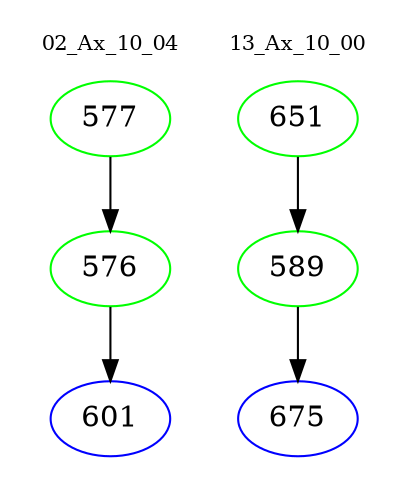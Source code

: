 digraph{
subgraph cluster_0 {
color = white
label = "02_Ax_10_04";
fontsize=10;
T0_577 [label="577", color="green"]
T0_577 -> T0_576 [color="black"]
T0_576 [label="576", color="green"]
T0_576 -> T0_601 [color="black"]
T0_601 [label="601", color="blue"]
}
subgraph cluster_1 {
color = white
label = "13_Ax_10_00";
fontsize=10;
T1_651 [label="651", color="green"]
T1_651 -> T1_589 [color="black"]
T1_589 [label="589", color="green"]
T1_589 -> T1_675 [color="black"]
T1_675 [label="675", color="blue"]
}
}
